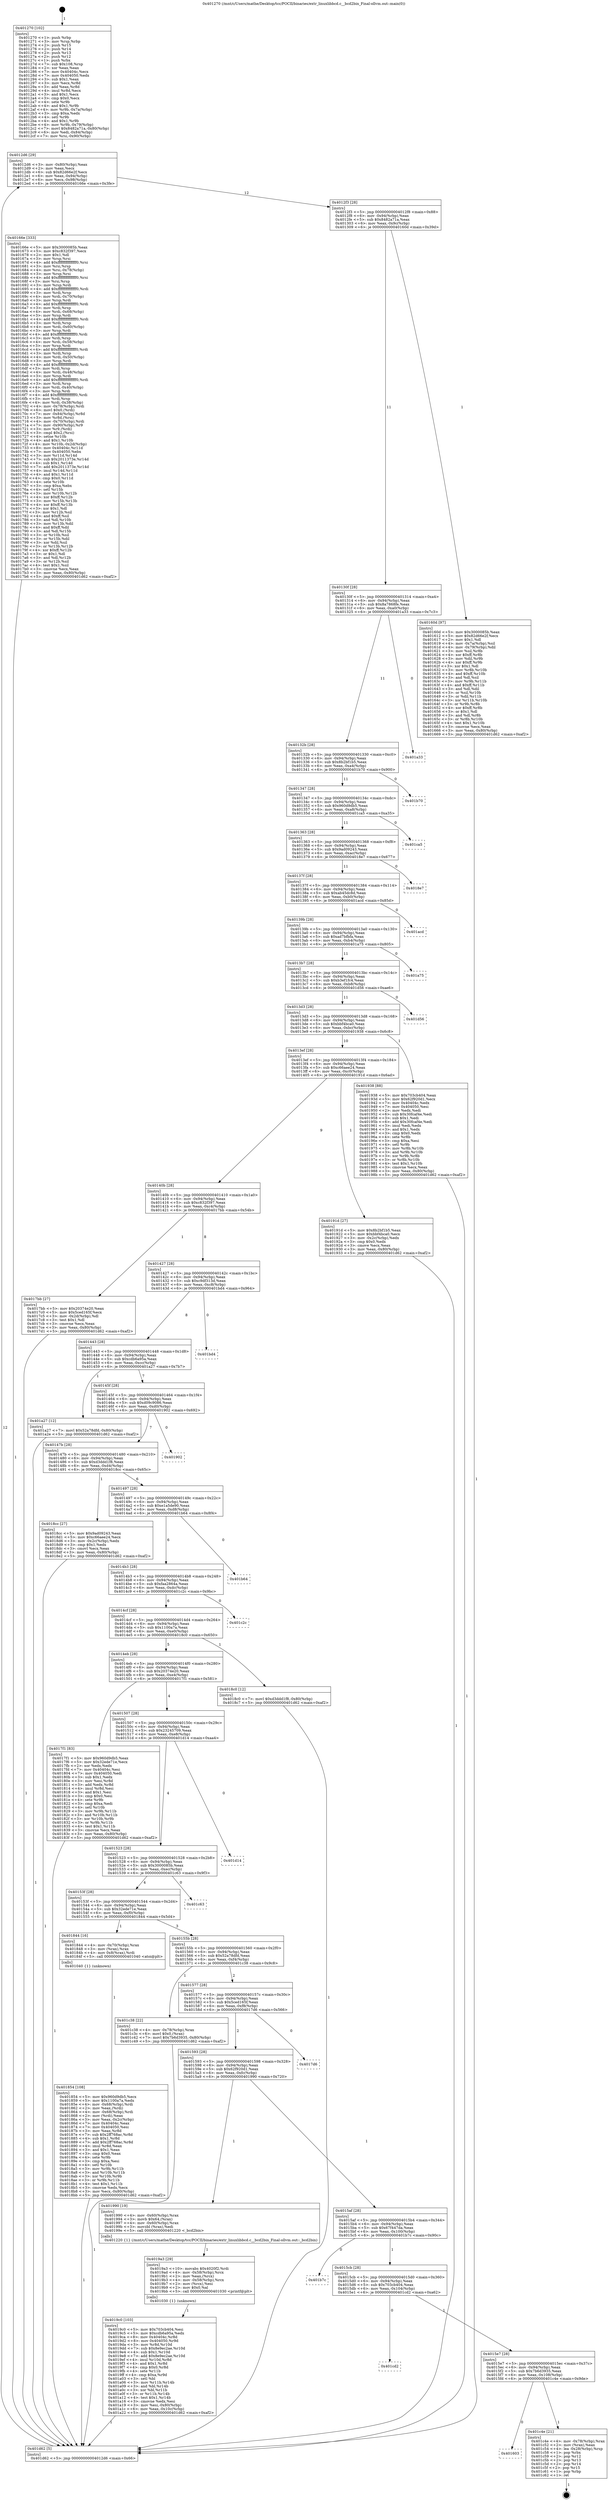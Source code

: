 digraph "0x401270" {
  label = "0x401270 (/mnt/c/Users/mathe/Desktop/tcc/POCII/binaries/extr_linuxlibbcd.c__bcd2bin_Final-ollvm.out::main(0))"
  labelloc = "t"
  node[shape=record]

  Entry [label="",width=0.3,height=0.3,shape=circle,fillcolor=black,style=filled]
  "0x4012d6" [label="{
     0x4012d6 [29]\l
     | [instrs]\l
     &nbsp;&nbsp;0x4012d6 \<+3\>: mov -0x80(%rbp),%eax\l
     &nbsp;&nbsp;0x4012d9 \<+2\>: mov %eax,%ecx\l
     &nbsp;&nbsp;0x4012db \<+6\>: sub $0x82d66e2f,%ecx\l
     &nbsp;&nbsp;0x4012e1 \<+6\>: mov %eax,-0x94(%rbp)\l
     &nbsp;&nbsp;0x4012e7 \<+6\>: mov %ecx,-0x98(%rbp)\l
     &nbsp;&nbsp;0x4012ed \<+6\>: je 000000000040166e \<main+0x3fe\>\l
  }"]
  "0x40166e" [label="{
     0x40166e [333]\l
     | [instrs]\l
     &nbsp;&nbsp;0x40166e \<+5\>: mov $0x3000085b,%eax\l
     &nbsp;&nbsp;0x401673 \<+5\>: mov $0xc832f397,%ecx\l
     &nbsp;&nbsp;0x401678 \<+2\>: mov $0x1,%dl\l
     &nbsp;&nbsp;0x40167a \<+3\>: mov %rsp,%rsi\l
     &nbsp;&nbsp;0x40167d \<+4\>: add $0xfffffffffffffff0,%rsi\l
     &nbsp;&nbsp;0x401681 \<+3\>: mov %rsi,%rsp\l
     &nbsp;&nbsp;0x401684 \<+4\>: mov %rsi,-0x78(%rbp)\l
     &nbsp;&nbsp;0x401688 \<+3\>: mov %rsp,%rsi\l
     &nbsp;&nbsp;0x40168b \<+4\>: add $0xfffffffffffffff0,%rsi\l
     &nbsp;&nbsp;0x40168f \<+3\>: mov %rsi,%rsp\l
     &nbsp;&nbsp;0x401692 \<+3\>: mov %rsp,%rdi\l
     &nbsp;&nbsp;0x401695 \<+4\>: add $0xfffffffffffffff0,%rdi\l
     &nbsp;&nbsp;0x401699 \<+3\>: mov %rdi,%rsp\l
     &nbsp;&nbsp;0x40169c \<+4\>: mov %rdi,-0x70(%rbp)\l
     &nbsp;&nbsp;0x4016a0 \<+3\>: mov %rsp,%rdi\l
     &nbsp;&nbsp;0x4016a3 \<+4\>: add $0xfffffffffffffff0,%rdi\l
     &nbsp;&nbsp;0x4016a7 \<+3\>: mov %rdi,%rsp\l
     &nbsp;&nbsp;0x4016aa \<+4\>: mov %rdi,-0x68(%rbp)\l
     &nbsp;&nbsp;0x4016ae \<+3\>: mov %rsp,%rdi\l
     &nbsp;&nbsp;0x4016b1 \<+4\>: add $0xfffffffffffffff0,%rdi\l
     &nbsp;&nbsp;0x4016b5 \<+3\>: mov %rdi,%rsp\l
     &nbsp;&nbsp;0x4016b8 \<+4\>: mov %rdi,-0x60(%rbp)\l
     &nbsp;&nbsp;0x4016bc \<+3\>: mov %rsp,%rdi\l
     &nbsp;&nbsp;0x4016bf \<+4\>: add $0xfffffffffffffff0,%rdi\l
     &nbsp;&nbsp;0x4016c3 \<+3\>: mov %rdi,%rsp\l
     &nbsp;&nbsp;0x4016c6 \<+4\>: mov %rdi,-0x58(%rbp)\l
     &nbsp;&nbsp;0x4016ca \<+3\>: mov %rsp,%rdi\l
     &nbsp;&nbsp;0x4016cd \<+4\>: add $0xfffffffffffffff0,%rdi\l
     &nbsp;&nbsp;0x4016d1 \<+3\>: mov %rdi,%rsp\l
     &nbsp;&nbsp;0x4016d4 \<+4\>: mov %rdi,-0x50(%rbp)\l
     &nbsp;&nbsp;0x4016d8 \<+3\>: mov %rsp,%rdi\l
     &nbsp;&nbsp;0x4016db \<+4\>: add $0xfffffffffffffff0,%rdi\l
     &nbsp;&nbsp;0x4016df \<+3\>: mov %rdi,%rsp\l
     &nbsp;&nbsp;0x4016e2 \<+4\>: mov %rdi,-0x48(%rbp)\l
     &nbsp;&nbsp;0x4016e6 \<+3\>: mov %rsp,%rdi\l
     &nbsp;&nbsp;0x4016e9 \<+4\>: add $0xfffffffffffffff0,%rdi\l
     &nbsp;&nbsp;0x4016ed \<+3\>: mov %rdi,%rsp\l
     &nbsp;&nbsp;0x4016f0 \<+4\>: mov %rdi,-0x40(%rbp)\l
     &nbsp;&nbsp;0x4016f4 \<+3\>: mov %rsp,%rdi\l
     &nbsp;&nbsp;0x4016f7 \<+4\>: add $0xfffffffffffffff0,%rdi\l
     &nbsp;&nbsp;0x4016fb \<+3\>: mov %rdi,%rsp\l
     &nbsp;&nbsp;0x4016fe \<+4\>: mov %rdi,-0x38(%rbp)\l
     &nbsp;&nbsp;0x401702 \<+4\>: mov -0x78(%rbp),%rdi\l
     &nbsp;&nbsp;0x401706 \<+6\>: movl $0x0,(%rdi)\l
     &nbsp;&nbsp;0x40170c \<+7\>: mov -0x84(%rbp),%r8d\l
     &nbsp;&nbsp;0x401713 \<+3\>: mov %r8d,(%rsi)\l
     &nbsp;&nbsp;0x401716 \<+4\>: mov -0x70(%rbp),%rdi\l
     &nbsp;&nbsp;0x40171a \<+7\>: mov -0x90(%rbp),%r9\l
     &nbsp;&nbsp;0x401721 \<+3\>: mov %r9,(%rdi)\l
     &nbsp;&nbsp;0x401724 \<+3\>: cmpl $0x2,(%rsi)\l
     &nbsp;&nbsp;0x401727 \<+4\>: setne %r10b\l
     &nbsp;&nbsp;0x40172b \<+4\>: and $0x1,%r10b\l
     &nbsp;&nbsp;0x40172f \<+4\>: mov %r10b,-0x2d(%rbp)\l
     &nbsp;&nbsp;0x401733 \<+8\>: mov 0x40404c,%r11d\l
     &nbsp;&nbsp;0x40173b \<+7\>: mov 0x404050,%ebx\l
     &nbsp;&nbsp;0x401742 \<+3\>: mov %r11d,%r14d\l
     &nbsp;&nbsp;0x401745 \<+7\>: sub $0x2011373e,%r14d\l
     &nbsp;&nbsp;0x40174c \<+4\>: sub $0x1,%r14d\l
     &nbsp;&nbsp;0x401750 \<+7\>: add $0x2011373e,%r14d\l
     &nbsp;&nbsp;0x401757 \<+4\>: imul %r14d,%r11d\l
     &nbsp;&nbsp;0x40175b \<+4\>: and $0x1,%r11d\l
     &nbsp;&nbsp;0x40175f \<+4\>: cmp $0x0,%r11d\l
     &nbsp;&nbsp;0x401763 \<+4\>: sete %r10b\l
     &nbsp;&nbsp;0x401767 \<+3\>: cmp $0xa,%ebx\l
     &nbsp;&nbsp;0x40176a \<+4\>: setl %r15b\l
     &nbsp;&nbsp;0x40176e \<+3\>: mov %r10b,%r12b\l
     &nbsp;&nbsp;0x401771 \<+4\>: xor $0xff,%r12b\l
     &nbsp;&nbsp;0x401775 \<+3\>: mov %r15b,%r13b\l
     &nbsp;&nbsp;0x401778 \<+4\>: xor $0xff,%r13b\l
     &nbsp;&nbsp;0x40177c \<+3\>: xor $0x1,%dl\l
     &nbsp;&nbsp;0x40177f \<+3\>: mov %r12b,%sil\l
     &nbsp;&nbsp;0x401782 \<+4\>: and $0xff,%sil\l
     &nbsp;&nbsp;0x401786 \<+3\>: and %dl,%r10b\l
     &nbsp;&nbsp;0x401789 \<+3\>: mov %r13b,%dil\l
     &nbsp;&nbsp;0x40178c \<+4\>: and $0xff,%dil\l
     &nbsp;&nbsp;0x401790 \<+3\>: and %dl,%r15b\l
     &nbsp;&nbsp;0x401793 \<+3\>: or %r10b,%sil\l
     &nbsp;&nbsp;0x401796 \<+3\>: or %r15b,%dil\l
     &nbsp;&nbsp;0x401799 \<+3\>: xor %dil,%sil\l
     &nbsp;&nbsp;0x40179c \<+3\>: or %r13b,%r12b\l
     &nbsp;&nbsp;0x40179f \<+4\>: xor $0xff,%r12b\l
     &nbsp;&nbsp;0x4017a3 \<+3\>: or $0x1,%dl\l
     &nbsp;&nbsp;0x4017a6 \<+3\>: and %dl,%r12b\l
     &nbsp;&nbsp;0x4017a9 \<+3\>: or %r12b,%sil\l
     &nbsp;&nbsp;0x4017ac \<+4\>: test $0x1,%sil\l
     &nbsp;&nbsp;0x4017b0 \<+3\>: cmovne %ecx,%eax\l
     &nbsp;&nbsp;0x4017b3 \<+3\>: mov %eax,-0x80(%rbp)\l
     &nbsp;&nbsp;0x4017b6 \<+5\>: jmp 0000000000401d62 \<main+0xaf2\>\l
  }"]
  "0x4012f3" [label="{
     0x4012f3 [28]\l
     | [instrs]\l
     &nbsp;&nbsp;0x4012f3 \<+5\>: jmp 00000000004012f8 \<main+0x88\>\l
     &nbsp;&nbsp;0x4012f8 \<+6\>: mov -0x94(%rbp),%eax\l
     &nbsp;&nbsp;0x4012fe \<+5\>: sub $0x8482a71a,%eax\l
     &nbsp;&nbsp;0x401303 \<+6\>: mov %eax,-0x9c(%rbp)\l
     &nbsp;&nbsp;0x401309 \<+6\>: je 000000000040160d \<main+0x39d\>\l
  }"]
  Exit [label="",width=0.3,height=0.3,shape=circle,fillcolor=black,style=filled,peripheries=2]
  "0x40160d" [label="{
     0x40160d [97]\l
     | [instrs]\l
     &nbsp;&nbsp;0x40160d \<+5\>: mov $0x3000085b,%eax\l
     &nbsp;&nbsp;0x401612 \<+5\>: mov $0x82d66e2f,%ecx\l
     &nbsp;&nbsp;0x401617 \<+2\>: mov $0x1,%dl\l
     &nbsp;&nbsp;0x401619 \<+4\>: mov -0x7a(%rbp),%sil\l
     &nbsp;&nbsp;0x40161d \<+4\>: mov -0x79(%rbp),%dil\l
     &nbsp;&nbsp;0x401621 \<+3\>: mov %sil,%r8b\l
     &nbsp;&nbsp;0x401624 \<+4\>: xor $0xff,%r8b\l
     &nbsp;&nbsp;0x401628 \<+3\>: mov %dil,%r9b\l
     &nbsp;&nbsp;0x40162b \<+4\>: xor $0xff,%r9b\l
     &nbsp;&nbsp;0x40162f \<+3\>: xor $0x1,%dl\l
     &nbsp;&nbsp;0x401632 \<+3\>: mov %r8b,%r10b\l
     &nbsp;&nbsp;0x401635 \<+4\>: and $0xff,%r10b\l
     &nbsp;&nbsp;0x401639 \<+3\>: and %dl,%sil\l
     &nbsp;&nbsp;0x40163c \<+3\>: mov %r9b,%r11b\l
     &nbsp;&nbsp;0x40163f \<+4\>: and $0xff,%r11b\l
     &nbsp;&nbsp;0x401643 \<+3\>: and %dl,%dil\l
     &nbsp;&nbsp;0x401646 \<+3\>: or %sil,%r10b\l
     &nbsp;&nbsp;0x401649 \<+3\>: or %dil,%r11b\l
     &nbsp;&nbsp;0x40164c \<+3\>: xor %r11b,%r10b\l
     &nbsp;&nbsp;0x40164f \<+3\>: or %r9b,%r8b\l
     &nbsp;&nbsp;0x401652 \<+4\>: xor $0xff,%r8b\l
     &nbsp;&nbsp;0x401656 \<+3\>: or $0x1,%dl\l
     &nbsp;&nbsp;0x401659 \<+3\>: and %dl,%r8b\l
     &nbsp;&nbsp;0x40165c \<+3\>: or %r8b,%r10b\l
     &nbsp;&nbsp;0x40165f \<+4\>: test $0x1,%r10b\l
     &nbsp;&nbsp;0x401663 \<+3\>: cmovne %ecx,%eax\l
     &nbsp;&nbsp;0x401666 \<+3\>: mov %eax,-0x80(%rbp)\l
     &nbsp;&nbsp;0x401669 \<+5\>: jmp 0000000000401d62 \<main+0xaf2\>\l
  }"]
  "0x40130f" [label="{
     0x40130f [28]\l
     | [instrs]\l
     &nbsp;&nbsp;0x40130f \<+5\>: jmp 0000000000401314 \<main+0xa4\>\l
     &nbsp;&nbsp;0x401314 \<+6\>: mov -0x94(%rbp),%eax\l
     &nbsp;&nbsp;0x40131a \<+5\>: sub $0x8a7868fe,%eax\l
     &nbsp;&nbsp;0x40131f \<+6\>: mov %eax,-0xa0(%rbp)\l
     &nbsp;&nbsp;0x401325 \<+6\>: je 0000000000401a33 \<main+0x7c3\>\l
  }"]
  "0x401d62" [label="{
     0x401d62 [5]\l
     | [instrs]\l
     &nbsp;&nbsp;0x401d62 \<+5\>: jmp 00000000004012d6 \<main+0x66\>\l
  }"]
  "0x401270" [label="{
     0x401270 [102]\l
     | [instrs]\l
     &nbsp;&nbsp;0x401270 \<+1\>: push %rbp\l
     &nbsp;&nbsp;0x401271 \<+3\>: mov %rsp,%rbp\l
     &nbsp;&nbsp;0x401274 \<+2\>: push %r15\l
     &nbsp;&nbsp;0x401276 \<+2\>: push %r14\l
     &nbsp;&nbsp;0x401278 \<+2\>: push %r13\l
     &nbsp;&nbsp;0x40127a \<+2\>: push %r12\l
     &nbsp;&nbsp;0x40127c \<+1\>: push %rbx\l
     &nbsp;&nbsp;0x40127d \<+7\>: sub $0x108,%rsp\l
     &nbsp;&nbsp;0x401284 \<+2\>: xor %eax,%eax\l
     &nbsp;&nbsp;0x401286 \<+7\>: mov 0x40404c,%ecx\l
     &nbsp;&nbsp;0x40128d \<+7\>: mov 0x404050,%edx\l
     &nbsp;&nbsp;0x401294 \<+3\>: sub $0x1,%eax\l
     &nbsp;&nbsp;0x401297 \<+3\>: mov %ecx,%r8d\l
     &nbsp;&nbsp;0x40129a \<+3\>: add %eax,%r8d\l
     &nbsp;&nbsp;0x40129d \<+4\>: imul %r8d,%ecx\l
     &nbsp;&nbsp;0x4012a1 \<+3\>: and $0x1,%ecx\l
     &nbsp;&nbsp;0x4012a4 \<+3\>: cmp $0x0,%ecx\l
     &nbsp;&nbsp;0x4012a7 \<+4\>: sete %r9b\l
     &nbsp;&nbsp;0x4012ab \<+4\>: and $0x1,%r9b\l
     &nbsp;&nbsp;0x4012af \<+4\>: mov %r9b,-0x7a(%rbp)\l
     &nbsp;&nbsp;0x4012b3 \<+3\>: cmp $0xa,%edx\l
     &nbsp;&nbsp;0x4012b6 \<+4\>: setl %r9b\l
     &nbsp;&nbsp;0x4012ba \<+4\>: and $0x1,%r9b\l
     &nbsp;&nbsp;0x4012be \<+4\>: mov %r9b,-0x79(%rbp)\l
     &nbsp;&nbsp;0x4012c2 \<+7\>: movl $0x8482a71a,-0x80(%rbp)\l
     &nbsp;&nbsp;0x4012c9 \<+6\>: mov %edi,-0x84(%rbp)\l
     &nbsp;&nbsp;0x4012cf \<+7\>: mov %rsi,-0x90(%rbp)\l
  }"]
  "0x401603" [label="{
     0x401603\l
  }", style=dashed]
  "0x401c4e" [label="{
     0x401c4e [21]\l
     | [instrs]\l
     &nbsp;&nbsp;0x401c4e \<+4\>: mov -0x78(%rbp),%rax\l
     &nbsp;&nbsp;0x401c52 \<+2\>: mov (%rax),%eax\l
     &nbsp;&nbsp;0x401c54 \<+4\>: lea -0x28(%rbp),%rsp\l
     &nbsp;&nbsp;0x401c58 \<+1\>: pop %rbx\l
     &nbsp;&nbsp;0x401c59 \<+2\>: pop %r12\l
     &nbsp;&nbsp;0x401c5b \<+2\>: pop %r13\l
     &nbsp;&nbsp;0x401c5d \<+2\>: pop %r14\l
     &nbsp;&nbsp;0x401c5f \<+2\>: pop %r15\l
     &nbsp;&nbsp;0x401c61 \<+1\>: pop %rbp\l
     &nbsp;&nbsp;0x401c62 \<+1\>: ret\l
  }"]
  "0x401a33" [label="{
     0x401a33\l
  }", style=dashed]
  "0x40132b" [label="{
     0x40132b [28]\l
     | [instrs]\l
     &nbsp;&nbsp;0x40132b \<+5\>: jmp 0000000000401330 \<main+0xc0\>\l
     &nbsp;&nbsp;0x401330 \<+6\>: mov -0x94(%rbp),%eax\l
     &nbsp;&nbsp;0x401336 \<+5\>: sub $0x8b2bf1b5,%eax\l
     &nbsp;&nbsp;0x40133b \<+6\>: mov %eax,-0xa4(%rbp)\l
     &nbsp;&nbsp;0x401341 \<+6\>: je 0000000000401b70 \<main+0x900\>\l
  }"]
  "0x4015e7" [label="{
     0x4015e7 [28]\l
     | [instrs]\l
     &nbsp;&nbsp;0x4015e7 \<+5\>: jmp 00000000004015ec \<main+0x37c\>\l
     &nbsp;&nbsp;0x4015ec \<+6\>: mov -0x94(%rbp),%eax\l
     &nbsp;&nbsp;0x4015f2 \<+5\>: sub $0x7b6d3935,%eax\l
     &nbsp;&nbsp;0x4015f7 \<+6\>: mov %eax,-0x108(%rbp)\l
     &nbsp;&nbsp;0x4015fd \<+6\>: je 0000000000401c4e \<main+0x9de\>\l
  }"]
  "0x401b70" [label="{
     0x401b70\l
  }", style=dashed]
  "0x401347" [label="{
     0x401347 [28]\l
     | [instrs]\l
     &nbsp;&nbsp;0x401347 \<+5\>: jmp 000000000040134c \<main+0xdc\>\l
     &nbsp;&nbsp;0x40134c \<+6\>: mov -0x94(%rbp),%eax\l
     &nbsp;&nbsp;0x401352 \<+5\>: sub $0x960d9db5,%eax\l
     &nbsp;&nbsp;0x401357 \<+6\>: mov %eax,-0xa8(%rbp)\l
     &nbsp;&nbsp;0x40135d \<+6\>: je 0000000000401ca5 \<main+0xa35\>\l
  }"]
  "0x401cd2" [label="{
     0x401cd2\l
  }", style=dashed]
  "0x401ca5" [label="{
     0x401ca5\l
  }", style=dashed]
  "0x401363" [label="{
     0x401363 [28]\l
     | [instrs]\l
     &nbsp;&nbsp;0x401363 \<+5\>: jmp 0000000000401368 \<main+0xf8\>\l
     &nbsp;&nbsp;0x401368 \<+6\>: mov -0x94(%rbp),%eax\l
     &nbsp;&nbsp;0x40136e \<+5\>: sub $0x9ad09243,%eax\l
     &nbsp;&nbsp;0x401373 \<+6\>: mov %eax,-0xac(%rbp)\l
     &nbsp;&nbsp;0x401379 \<+6\>: je 00000000004018e7 \<main+0x677\>\l
  }"]
  "0x4015cb" [label="{
     0x4015cb [28]\l
     | [instrs]\l
     &nbsp;&nbsp;0x4015cb \<+5\>: jmp 00000000004015d0 \<main+0x360\>\l
     &nbsp;&nbsp;0x4015d0 \<+6\>: mov -0x94(%rbp),%eax\l
     &nbsp;&nbsp;0x4015d6 \<+5\>: sub $0x703cb404,%eax\l
     &nbsp;&nbsp;0x4015db \<+6\>: mov %eax,-0x104(%rbp)\l
     &nbsp;&nbsp;0x4015e1 \<+6\>: je 0000000000401cd2 \<main+0xa62\>\l
  }"]
  "0x4018e7" [label="{
     0x4018e7\l
  }", style=dashed]
  "0x40137f" [label="{
     0x40137f [28]\l
     | [instrs]\l
     &nbsp;&nbsp;0x40137f \<+5\>: jmp 0000000000401384 \<main+0x114\>\l
     &nbsp;&nbsp;0x401384 \<+6\>: mov -0x94(%rbp),%eax\l
     &nbsp;&nbsp;0x40138a \<+5\>: sub $0xab45dc8d,%eax\l
     &nbsp;&nbsp;0x40138f \<+6\>: mov %eax,-0xb0(%rbp)\l
     &nbsp;&nbsp;0x401395 \<+6\>: je 0000000000401acd \<main+0x85d\>\l
  }"]
  "0x401b7c" [label="{
     0x401b7c\l
  }", style=dashed]
  "0x401acd" [label="{
     0x401acd\l
  }", style=dashed]
  "0x40139b" [label="{
     0x40139b [28]\l
     | [instrs]\l
     &nbsp;&nbsp;0x40139b \<+5\>: jmp 00000000004013a0 \<main+0x130\>\l
     &nbsp;&nbsp;0x4013a0 \<+6\>: mov -0x94(%rbp),%eax\l
     &nbsp;&nbsp;0x4013a6 \<+5\>: sub $0xad7bfbfa,%eax\l
     &nbsp;&nbsp;0x4013ab \<+6\>: mov %eax,-0xb4(%rbp)\l
     &nbsp;&nbsp;0x4013b1 \<+6\>: je 0000000000401a75 \<main+0x805\>\l
  }"]
  "0x4019c0" [label="{
     0x4019c0 [103]\l
     | [instrs]\l
     &nbsp;&nbsp;0x4019c0 \<+5\>: mov $0x703cb404,%esi\l
     &nbsp;&nbsp;0x4019c5 \<+5\>: mov $0xcdb6a95a,%edx\l
     &nbsp;&nbsp;0x4019ca \<+8\>: mov 0x40404c,%r8d\l
     &nbsp;&nbsp;0x4019d2 \<+8\>: mov 0x404050,%r9d\l
     &nbsp;&nbsp;0x4019da \<+3\>: mov %r8d,%r10d\l
     &nbsp;&nbsp;0x4019dd \<+7\>: sub $0x8e9ec2ae,%r10d\l
     &nbsp;&nbsp;0x4019e4 \<+4\>: sub $0x1,%r10d\l
     &nbsp;&nbsp;0x4019e8 \<+7\>: add $0x8e9ec2ae,%r10d\l
     &nbsp;&nbsp;0x4019ef \<+4\>: imul %r10d,%r8d\l
     &nbsp;&nbsp;0x4019f3 \<+4\>: and $0x1,%r8d\l
     &nbsp;&nbsp;0x4019f7 \<+4\>: cmp $0x0,%r8d\l
     &nbsp;&nbsp;0x4019fb \<+4\>: sete %r11b\l
     &nbsp;&nbsp;0x4019ff \<+4\>: cmp $0xa,%r9d\l
     &nbsp;&nbsp;0x401a03 \<+3\>: setl %bl\l
     &nbsp;&nbsp;0x401a06 \<+3\>: mov %r11b,%r14b\l
     &nbsp;&nbsp;0x401a09 \<+3\>: and %bl,%r14b\l
     &nbsp;&nbsp;0x401a0c \<+3\>: xor %bl,%r11b\l
     &nbsp;&nbsp;0x401a0f \<+3\>: or %r11b,%r14b\l
     &nbsp;&nbsp;0x401a12 \<+4\>: test $0x1,%r14b\l
     &nbsp;&nbsp;0x401a16 \<+3\>: cmovne %edx,%esi\l
     &nbsp;&nbsp;0x401a19 \<+3\>: mov %esi,-0x80(%rbp)\l
     &nbsp;&nbsp;0x401a1c \<+6\>: mov %eax,-0x10c(%rbp)\l
     &nbsp;&nbsp;0x401a22 \<+5\>: jmp 0000000000401d62 \<main+0xaf2\>\l
  }"]
  "0x401a75" [label="{
     0x401a75\l
  }", style=dashed]
  "0x4013b7" [label="{
     0x4013b7 [28]\l
     | [instrs]\l
     &nbsp;&nbsp;0x4013b7 \<+5\>: jmp 00000000004013bc \<main+0x14c\>\l
     &nbsp;&nbsp;0x4013bc \<+6\>: mov -0x94(%rbp),%eax\l
     &nbsp;&nbsp;0x4013c2 \<+5\>: sub $0xb3ef1fc4,%eax\l
     &nbsp;&nbsp;0x4013c7 \<+6\>: mov %eax,-0xb8(%rbp)\l
     &nbsp;&nbsp;0x4013cd \<+6\>: je 0000000000401d56 \<main+0xae6\>\l
  }"]
  "0x4019a3" [label="{
     0x4019a3 [29]\l
     | [instrs]\l
     &nbsp;&nbsp;0x4019a3 \<+10\>: movabs $0x4020f2,%rdi\l
     &nbsp;&nbsp;0x4019ad \<+4\>: mov -0x58(%rbp),%rcx\l
     &nbsp;&nbsp;0x4019b1 \<+2\>: mov %eax,(%rcx)\l
     &nbsp;&nbsp;0x4019b3 \<+4\>: mov -0x58(%rbp),%rcx\l
     &nbsp;&nbsp;0x4019b7 \<+2\>: mov (%rcx),%esi\l
     &nbsp;&nbsp;0x4019b9 \<+2\>: mov $0x0,%al\l
     &nbsp;&nbsp;0x4019bb \<+5\>: call 0000000000401030 \<printf@plt\>\l
     | [calls]\l
     &nbsp;&nbsp;0x401030 \{1\} (unknown)\l
  }"]
  "0x401d56" [label="{
     0x401d56\l
  }", style=dashed]
  "0x4013d3" [label="{
     0x4013d3 [28]\l
     | [instrs]\l
     &nbsp;&nbsp;0x4013d3 \<+5\>: jmp 00000000004013d8 \<main+0x168\>\l
     &nbsp;&nbsp;0x4013d8 \<+6\>: mov -0x94(%rbp),%eax\l
     &nbsp;&nbsp;0x4013de \<+5\>: sub $0xbbf4bca0,%eax\l
     &nbsp;&nbsp;0x4013e3 \<+6\>: mov %eax,-0xbc(%rbp)\l
     &nbsp;&nbsp;0x4013e9 \<+6\>: je 0000000000401938 \<main+0x6c8\>\l
  }"]
  "0x4015af" [label="{
     0x4015af [28]\l
     | [instrs]\l
     &nbsp;&nbsp;0x4015af \<+5\>: jmp 00000000004015b4 \<main+0x344\>\l
     &nbsp;&nbsp;0x4015b4 \<+6\>: mov -0x94(%rbp),%eax\l
     &nbsp;&nbsp;0x4015ba \<+5\>: sub $0x67f447da,%eax\l
     &nbsp;&nbsp;0x4015bf \<+6\>: mov %eax,-0x100(%rbp)\l
     &nbsp;&nbsp;0x4015c5 \<+6\>: je 0000000000401b7c \<main+0x90c\>\l
  }"]
  "0x401938" [label="{
     0x401938 [88]\l
     | [instrs]\l
     &nbsp;&nbsp;0x401938 \<+5\>: mov $0x703cb404,%eax\l
     &nbsp;&nbsp;0x40193d \<+5\>: mov $0x62f920d1,%ecx\l
     &nbsp;&nbsp;0x401942 \<+7\>: mov 0x40404c,%edx\l
     &nbsp;&nbsp;0x401949 \<+7\>: mov 0x404050,%esi\l
     &nbsp;&nbsp;0x401950 \<+2\>: mov %edx,%edi\l
     &nbsp;&nbsp;0x401952 \<+6\>: sub $0x30fcaf4e,%edi\l
     &nbsp;&nbsp;0x401958 \<+3\>: sub $0x1,%edi\l
     &nbsp;&nbsp;0x40195b \<+6\>: add $0x30fcaf4e,%edi\l
     &nbsp;&nbsp;0x401961 \<+3\>: imul %edi,%edx\l
     &nbsp;&nbsp;0x401964 \<+3\>: and $0x1,%edx\l
     &nbsp;&nbsp;0x401967 \<+3\>: cmp $0x0,%edx\l
     &nbsp;&nbsp;0x40196a \<+4\>: sete %r8b\l
     &nbsp;&nbsp;0x40196e \<+3\>: cmp $0xa,%esi\l
     &nbsp;&nbsp;0x401971 \<+4\>: setl %r9b\l
     &nbsp;&nbsp;0x401975 \<+3\>: mov %r8b,%r10b\l
     &nbsp;&nbsp;0x401978 \<+3\>: and %r9b,%r10b\l
     &nbsp;&nbsp;0x40197b \<+3\>: xor %r9b,%r8b\l
     &nbsp;&nbsp;0x40197e \<+3\>: or %r8b,%r10b\l
     &nbsp;&nbsp;0x401981 \<+4\>: test $0x1,%r10b\l
     &nbsp;&nbsp;0x401985 \<+3\>: cmovne %ecx,%eax\l
     &nbsp;&nbsp;0x401988 \<+3\>: mov %eax,-0x80(%rbp)\l
     &nbsp;&nbsp;0x40198b \<+5\>: jmp 0000000000401d62 \<main+0xaf2\>\l
  }"]
  "0x4013ef" [label="{
     0x4013ef [28]\l
     | [instrs]\l
     &nbsp;&nbsp;0x4013ef \<+5\>: jmp 00000000004013f4 \<main+0x184\>\l
     &nbsp;&nbsp;0x4013f4 \<+6\>: mov -0x94(%rbp),%eax\l
     &nbsp;&nbsp;0x4013fa \<+5\>: sub $0xc66aee24,%eax\l
     &nbsp;&nbsp;0x4013ff \<+6\>: mov %eax,-0xc0(%rbp)\l
     &nbsp;&nbsp;0x401405 \<+6\>: je 000000000040191d \<main+0x6ad\>\l
  }"]
  "0x401990" [label="{
     0x401990 [19]\l
     | [instrs]\l
     &nbsp;&nbsp;0x401990 \<+4\>: mov -0x60(%rbp),%rax\l
     &nbsp;&nbsp;0x401994 \<+3\>: movb $0x64,(%rax)\l
     &nbsp;&nbsp;0x401997 \<+4\>: mov -0x60(%rbp),%rax\l
     &nbsp;&nbsp;0x40199b \<+3\>: movzbl (%rax),%edi\l
     &nbsp;&nbsp;0x40199e \<+5\>: call 0000000000401220 \<_bcd2bin\>\l
     | [calls]\l
     &nbsp;&nbsp;0x401220 \{1\} (/mnt/c/Users/mathe/Desktop/tcc/POCII/binaries/extr_linuxlibbcd.c__bcd2bin_Final-ollvm.out::_bcd2bin)\l
  }"]
  "0x40191d" [label="{
     0x40191d [27]\l
     | [instrs]\l
     &nbsp;&nbsp;0x40191d \<+5\>: mov $0x8b2bf1b5,%eax\l
     &nbsp;&nbsp;0x401922 \<+5\>: mov $0xbbf4bca0,%ecx\l
     &nbsp;&nbsp;0x401927 \<+3\>: mov -0x2c(%rbp),%edx\l
     &nbsp;&nbsp;0x40192a \<+3\>: cmp $0x0,%edx\l
     &nbsp;&nbsp;0x40192d \<+3\>: cmove %ecx,%eax\l
     &nbsp;&nbsp;0x401930 \<+3\>: mov %eax,-0x80(%rbp)\l
     &nbsp;&nbsp;0x401933 \<+5\>: jmp 0000000000401d62 \<main+0xaf2\>\l
  }"]
  "0x40140b" [label="{
     0x40140b [28]\l
     | [instrs]\l
     &nbsp;&nbsp;0x40140b \<+5\>: jmp 0000000000401410 \<main+0x1a0\>\l
     &nbsp;&nbsp;0x401410 \<+6\>: mov -0x94(%rbp),%eax\l
     &nbsp;&nbsp;0x401416 \<+5\>: sub $0xc832f397,%eax\l
     &nbsp;&nbsp;0x40141b \<+6\>: mov %eax,-0xc4(%rbp)\l
     &nbsp;&nbsp;0x401421 \<+6\>: je 00000000004017bb \<main+0x54b\>\l
  }"]
  "0x401593" [label="{
     0x401593 [28]\l
     | [instrs]\l
     &nbsp;&nbsp;0x401593 \<+5\>: jmp 0000000000401598 \<main+0x328\>\l
     &nbsp;&nbsp;0x401598 \<+6\>: mov -0x94(%rbp),%eax\l
     &nbsp;&nbsp;0x40159e \<+5\>: sub $0x62f920d1,%eax\l
     &nbsp;&nbsp;0x4015a3 \<+6\>: mov %eax,-0xfc(%rbp)\l
     &nbsp;&nbsp;0x4015a9 \<+6\>: je 0000000000401990 \<main+0x720\>\l
  }"]
  "0x4017bb" [label="{
     0x4017bb [27]\l
     | [instrs]\l
     &nbsp;&nbsp;0x4017bb \<+5\>: mov $0x20374e20,%eax\l
     &nbsp;&nbsp;0x4017c0 \<+5\>: mov $0x5ced165f,%ecx\l
     &nbsp;&nbsp;0x4017c5 \<+3\>: mov -0x2d(%rbp),%dl\l
     &nbsp;&nbsp;0x4017c8 \<+3\>: test $0x1,%dl\l
     &nbsp;&nbsp;0x4017cb \<+3\>: cmovne %ecx,%eax\l
     &nbsp;&nbsp;0x4017ce \<+3\>: mov %eax,-0x80(%rbp)\l
     &nbsp;&nbsp;0x4017d1 \<+5\>: jmp 0000000000401d62 \<main+0xaf2\>\l
  }"]
  "0x401427" [label="{
     0x401427 [28]\l
     | [instrs]\l
     &nbsp;&nbsp;0x401427 \<+5\>: jmp 000000000040142c \<main+0x1bc\>\l
     &nbsp;&nbsp;0x40142c \<+6\>: mov -0x94(%rbp),%eax\l
     &nbsp;&nbsp;0x401432 \<+5\>: sub $0xc9df313d,%eax\l
     &nbsp;&nbsp;0x401437 \<+6\>: mov %eax,-0xc8(%rbp)\l
     &nbsp;&nbsp;0x40143d \<+6\>: je 0000000000401bd4 \<main+0x964\>\l
  }"]
  "0x4017d6" [label="{
     0x4017d6\l
  }", style=dashed]
  "0x401bd4" [label="{
     0x401bd4\l
  }", style=dashed]
  "0x401443" [label="{
     0x401443 [28]\l
     | [instrs]\l
     &nbsp;&nbsp;0x401443 \<+5\>: jmp 0000000000401448 \<main+0x1d8\>\l
     &nbsp;&nbsp;0x401448 \<+6\>: mov -0x94(%rbp),%eax\l
     &nbsp;&nbsp;0x40144e \<+5\>: sub $0xcdb6a95a,%eax\l
     &nbsp;&nbsp;0x401453 \<+6\>: mov %eax,-0xcc(%rbp)\l
     &nbsp;&nbsp;0x401459 \<+6\>: je 0000000000401a27 \<main+0x7b7\>\l
  }"]
  "0x401577" [label="{
     0x401577 [28]\l
     | [instrs]\l
     &nbsp;&nbsp;0x401577 \<+5\>: jmp 000000000040157c \<main+0x30c\>\l
     &nbsp;&nbsp;0x40157c \<+6\>: mov -0x94(%rbp),%eax\l
     &nbsp;&nbsp;0x401582 \<+5\>: sub $0x5ced165f,%eax\l
     &nbsp;&nbsp;0x401587 \<+6\>: mov %eax,-0xf8(%rbp)\l
     &nbsp;&nbsp;0x40158d \<+6\>: je 00000000004017d6 \<main+0x566\>\l
  }"]
  "0x401a27" [label="{
     0x401a27 [12]\l
     | [instrs]\l
     &nbsp;&nbsp;0x401a27 \<+7\>: movl $0x52a78dfd,-0x80(%rbp)\l
     &nbsp;&nbsp;0x401a2e \<+5\>: jmp 0000000000401d62 \<main+0xaf2\>\l
  }"]
  "0x40145f" [label="{
     0x40145f [28]\l
     | [instrs]\l
     &nbsp;&nbsp;0x40145f \<+5\>: jmp 0000000000401464 \<main+0x1f4\>\l
     &nbsp;&nbsp;0x401464 \<+6\>: mov -0x94(%rbp),%eax\l
     &nbsp;&nbsp;0x40146a \<+5\>: sub $0xd09c9086,%eax\l
     &nbsp;&nbsp;0x40146f \<+6\>: mov %eax,-0xd0(%rbp)\l
     &nbsp;&nbsp;0x401475 \<+6\>: je 0000000000401902 \<main+0x692\>\l
  }"]
  "0x401c38" [label="{
     0x401c38 [22]\l
     | [instrs]\l
     &nbsp;&nbsp;0x401c38 \<+4\>: mov -0x78(%rbp),%rax\l
     &nbsp;&nbsp;0x401c3c \<+6\>: movl $0x0,(%rax)\l
     &nbsp;&nbsp;0x401c42 \<+7\>: movl $0x7b6d3935,-0x80(%rbp)\l
     &nbsp;&nbsp;0x401c49 \<+5\>: jmp 0000000000401d62 \<main+0xaf2\>\l
  }"]
  "0x401902" [label="{
     0x401902\l
  }", style=dashed]
  "0x40147b" [label="{
     0x40147b [28]\l
     | [instrs]\l
     &nbsp;&nbsp;0x40147b \<+5\>: jmp 0000000000401480 \<main+0x210\>\l
     &nbsp;&nbsp;0x401480 \<+6\>: mov -0x94(%rbp),%eax\l
     &nbsp;&nbsp;0x401486 \<+5\>: sub $0xd3ddd1f8,%eax\l
     &nbsp;&nbsp;0x40148b \<+6\>: mov %eax,-0xd4(%rbp)\l
     &nbsp;&nbsp;0x401491 \<+6\>: je 00000000004018cc \<main+0x65c\>\l
  }"]
  "0x401854" [label="{
     0x401854 [108]\l
     | [instrs]\l
     &nbsp;&nbsp;0x401854 \<+5\>: mov $0x960d9db5,%ecx\l
     &nbsp;&nbsp;0x401859 \<+5\>: mov $0x1100a7a,%edx\l
     &nbsp;&nbsp;0x40185e \<+4\>: mov -0x68(%rbp),%rdi\l
     &nbsp;&nbsp;0x401862 \<+2\>: mov %eax,(%rdi)\l
     &nbsp;&nbsp;0x401864 \<+4\>: mov -0x68(%rbp),%rdi\l
     &nbsp;&nbsp;0x401868 \<+2\>: mov (%rdi),%eax\l
     &nbsp;&nbsp;0x40186a \<+3\>: mov %eax,-0x2c(%rbp)\l
     &nbsp;&nbsp;0x40186d \<+7\>: mov 0x40404c,%eax\l
     &nbsp;&nbsp;0x401874 \<+7\>: mov 0x404050,%esi\l
     &nbsp;&nbsp;0x40187b \<+3\>: mov %eax,%r8d\l
     &nbsp;&nbsp;0x40187e \<+7\>: sub $0x2ff768ac,%r8d\l
     &nbsp;&nbsp;0x401885 \<+4\>: sub $0x1,%r8d\l
     &nbsp;&nbsp;0x401889 \<+7\>: add $0x2ff768ac,%r8d\l
     &nbsp;&nbsp;0x401890 \<+4\>: imul %r8d,%eax\l
     &nbsp;&nbsp;0x401894 \<+3\>: and $0x1,%eax\l
     &nbsp;&nbsp;0x401897 \<+3\>: cmp $0x0,%eax\l
     &nbsp;&nbsp;0x40189a \<+4\>: sete %r9b\l
     &nbsp;&nbsp;0x40189e \<+3\>: cmp $0xa,%esi\l
     &nbsp;&nbsp;0x4018a1 \<+4\>: setl %r10b\l
     &nbsp;&nbsp;0x4018a5 \<+3\>: mov %r9b,%r11b\l
     &nbsp;&nbsp;0x4018a8 \<+3\>: and %r10b,%r11b\l
     &nbsp;&nbsp;0x4018ab \<+3\>: xor %r10b,%r9b\l
     &nbsp;&nbsp;0x4018ae \<+3\>: or %r9b,%r11b\l
     &nbsp;&nbsp;0x4018b1 \<+4\>: test $0x1,%r11b\l
     &nbsp;&nbsp;0x4018b5 \<+3\>: cmovne %edx,%ecx\l
     &nbsp;&nbsp;0x4018b8 \<+3\>: mov %ecx,-0x80(%rbp)\l
     &nbsp;&nbsp;0x4018bb \<+5\>: jmp 0000000000401d62 \<main+0xaf2\>\l
  }"]
  "0x4018cc" [label="{
     0x4018cc [27]\l
     | [instrs]\l
     &nbsp;&nbsp;0x4018cc \<+5\>: mov $0x9ad09243,%eax\l
     &nbsp;&nbsp;0x4018d1 \<+5\>: mov $0xc66aee24,%ecx\l
     &nbsp;&nbsp;0x4018d6 \<+3\>: mov -0x2c(%rbp),%edx\l
     &nbsp;&nbsp;0x4018d9 \<+3\>: cmp $0x1,%edx\l
     &nbsp;&nbsp;0x4018dc \<+3\>: cmovl %ecx,%eax\l
     &nbsp;&nbsp;0x4018df \<+3\>: mov %eax,-0x80(%rbp)\l
     &nbsp;&nbsp;0x4018e2 \<+5\>: jmp 0000000000401d62 \<main+0xaf2\>\l
  }"]
  "0x401497" [label="{
     0x401497 [28]\l
     | [instrs]\l
     &nbsp;&nbsp;0x401497 \<+5\>: jmp 000000000040149c \<main+0x22c\>\l
     &nbsp;&nbsp;0x40149c \<+6\>: mov -0x94(%rbp),%eax\l
     &nbsp;&nbsp;0x4014a2 \<+5\>: sub $0xe1a5de90,%eax\l
     &nbsp;&nbsp;0x4014a7 \<+6\>: mov %eax,-0xd8(%rbp)\l
     &nbsp;&nbsp;0x4014ad \<+6\>: je 0000000000401b64 \<main+0x8f4\>\l
  }"]
  "0x40155b" [label="{
     0x40155b [28]\l
     | [instrs]\l
     &nbsp;&nbsp;0x40155b \<+5\>: jmp 0000000000401560 \<main+0x2f0\>\l
     &nbsp;&nbsp;0x401560 \<+6\>: mov -0x94(%rbp),%eax\l
     &nbsp;&nbsp;0x401566 \<+5\>: sub $0x52a78dfd,%eax\l
     &nbsp;&nbsp;0x40156b \<+6\>: mov %eax,-0xf4(%rbp)\l
     &nbsp;&nbsp;0x401571 \<+6\>: je 0000000000401c38 \<main+0x9c8\>\l
  }"]
  "0x401b64" [label="{
     0x401b64\l
  }", style=dashed]
  "0x4014b3" [label="{
     0x4014b3 [28]\l
     | [instrs]\l
     &nbsp;&nbsp;0x4014b3 \<+5\>: jmp 00000000004014b8 \<main+0x248\>\l
     &nbsp;&nbsp;0x4014b8 \<+6\>: mov -0x94(%rbp),%eax\l
     &nbsp;&nbsp;0x4014be \<+5\>: sub $0xfaa2864a,%eax\l
     &nbsp;&nbsp;0x4014c3 \<+6\>: mov %eax,-0xdc(%rbp)\l
     &nbsp;&nbsp;0x4014c9 \<+6\>: je 0000000000401c2c \<main+0x9bc\>\l
  }"]
  "0x401844" [label="{
     0x401844 [16]\l
     | [instrs]\l
     &nbsp;&nbsp;0x401844 \<+4\>: mov -0x70(%rbp),%rax\l
     &nbsp;&nbsp;0x401848 \<+3\>: mov (%rax),%rax\l
     &nbsp;&nbsp;0x40184b \<+4\>: mov 0x8(%rax),%rdi\l
     &nbsp;&nbsp;0x40184f \<+5\>: call 0000000000401040 \<atoi@plt\>\l
     | [calls]\l
     &nbsp;&nbsp;0x401040 \{1\} (unknown)\l
  }"]
  "0x401c2c" [label="{
     0x401c2c\l
  }", style=dashed]
  "0x4014cf" [label="{
     0x4014cf [28]\l
     | [instrs]\l
     &nbsp;&nbsp;0x4014cf \<+5\>: jmp 00000000004014d4 \<main+0x264\>\l
     &nbsp;&nbsp;0x4014d4 \<+6\>: mov -0x94(%rbp),%eax\l
     &nbsp;&nbsp;0x4014da \<+5\>: sub $0x1100a7a,%eax\l
     &nbsp;&nbsp;0x4014df \<+6\>: mov %eax,-0xe0(%rbp)\l
     &nbsp;&nbsp;0x4014e5 \<+6\>: je 00000000004018c0 \<main+0x650\>\l
  }"]
  "0x40153f" [label="{
     0x40153f [28]\l
     | [instrs]\l
     &nbsp;&nbsp;0x40153f \<+5\>: jmp 0000000000401544 \<main+0x2d4\>\l
     &nbsp;&nbsp;0x401544 \<+6\>: mov -0x94(%rbp),%eax\l
     &nbsp;&nbsp;0x40154a \<+5\>: sub $0x32ede71e,%eax\l
     &nbsp;&nbsp;0x40154f \<+6\>: mov %eax,-0xf0(%rbp)\l
     &nbsp;&nbsp;0x401555 \<+6\>: je 0000000000401844 \<main+0x5d4\>\l
  }"]
  "0x4018c0" [label="{
     0x4018c0 [12]\l
     | [instrs]\l
     &nbsp;&nbsp;0x4018c0 \<+7\>: movl $0xd3ddd1f8,-0x80(%rbp)\l
     &nbsp;&nbsp;0x4018c7 \<+5\>: jmp 0000000000401d62 \<main+0xaf2\>\l
  }"]
  "0x4014eb" [label="{
     0x4014eb [28]\l
     | [instrs]\l
     &nbsp;&nbsp;0x4014eb \<+5\>: jmp 00000000004014f0 \<main+0x280\>\l
     &nbsp;&nbsp;0x4014f0 \<+6\>: mov -0x94(%rbp),%eax\l
     &nbsp;&nbsp;0x4014f6 \<+5\>: sub $0x20374e20,%eax\l
     &nbsp;&nbsp;0x4014fb \<+6\>: mov %eax,-0xe4(%rbp)\l
     &nbsp;&nbsp;0x401501 \<+6\>: je 00000000004017f1 \<main+0x581\>\l
  }"]
  "0x401c63" [label="{
     0x401c63\l
  }", style=dashed]
  "0x4017f1" [label="{
     0x4017f1 [83]\l
     | [instrs]\l
     &nbsp;&nbsp;0x4017f1 \<+5\>: mov $0x960d9db5,%eax\l
     &nbsp;&nbsp;0x4017f6 \<+5\>: mov $0x32ede71e,%ecx\l
     &nbsp;&nbsp;0x4017fb \<+2\>: xor %edx,%edx\l
     &nbsp;&nbsp;0x4017fd \<+7\>: mov 0x40404c,%esi\l
     &nbsp;&nbsp;0x401804 \<+7\>: mov 0x404050,%edi\l
     &nbsp;&nbsp;0x40180b \<+3\>: sub $0x1,%edx\l
     &nbsp;&nbsp;0x40180e \<+3\>: mov %esi,%r8d\l
     &nbsp;&nbsp;0x401811 \<+3\>: add %edx,%r8d\l
     &nbsp;&nbsp;0x401814 \<+4\>: imul %r8d,%esi\l
     &nbsp;&nbsp;0x401818 \<+3\>: and $0x1,%esi\l
     &nbsp;&nbsp;0x40181b \<+3\>: cmp $0x0,%esi\l
     &nbsp;&nbsp;0x40181e \<+4\>: sete %r9b\l
     &nbsp;&nbsp;0x401822 \<+3\>: cmp $0xa,%edi\l
     &nbsp;&nbsp;0x401825 \<+4\>: setl %r10b\l
     &nbsp;&nbsp;0x401829 \<+3\>: mov %r9b,%r11b\l
     &nbsp;&nbsp;0x40182c \<+3\>: and %r10b,%r11b\l
     &nbsp;&nbsp;0x40182f \<+3\>: xor %r10b,%r9b\l
     &nbsp;&nbsp;0x401832 \<+3\>: or %r9b,%r11b\l
     &nbsp;&nbsp;0x401835 \<+4\>: test $0x1,%r11b\l
     &nbsp;&nbsp;0x401839 \<+3\>: cmovne %ecx,%eax\l
     &nbsp;&nbsp;0x40183c \<+3\>: mov %eax,-0x80(%rbp)\l
     &nbsp;&nbsp;0x40183f \<+5\>: jmp 0000000000401d62 \<main+0xaf2\>\l
  }"]
  "0x401507" [label="{
     0x401507 [28]\l
     | [instrs]\l
     &nbsp;&nbsp;0x401507 \<+5\>: jmp 000000000040150c \<main+0x29c\>\l
     &nbsp;&nbsp;0x40150c \<+6\>: mov -0x94(%rbp),%eax\l
     &nbsp;&nbsp;0x401512 \<+5\>: sub $0x23245709,%eax\l
     &nbsp;&nbsp;0x401517 \<+6\>: mov %eax,-0xe8(%rbp)\l
     &nbsp;&nbsp;0x40151d \<+6\>: je 0000000000401d14 \<main+0xaa4\>\l
  }"]
  "0x401523" [label="{
     0x401523 [28]\l
     | [instrs]\l
     &nbsp;&nbsp;0x401523 \<+5\>: jmp 0000000000401528 \<main+0x2b8\>\l
     &nbsp;&nbsp;0x401528 \<+6\>: mov -0x94(%rbp),%eax\l
     &nbsp;&nbsp;0x40152e \<+5\>: sub $0x3000085b,%eax\l
     &nbsp;&nbsp;0x401533 \<+6\>: mov %eax,-0xec(%rbp)\l
     &nbsp;&nbsp;0x401539 \<+6\>: je 0000000000401c63 \<main+0x9f3\>\l
  }"]
  "0x401d14" [label="{
     0x401d14\l
  }", style=dashed]
  Entry -> "0x401270" [label=" 1"]
  "0x4012d6" -> "0x40166e" [label=" 1"]
  "0x4012d6" -> "0x4012f3" [label=" 12"]
  "0x401c4e" -> Exit [label=" 1"]
  "0x4012f3" -> "0x40160d" [label=" 1"]
  "0x4012f3" -> "0x40130f" [label=" 11"]
  "0x40160d" -> "0x401d62" [label=" 1"]
  "0x401270" -> "0x4012d6" [label=" 1"]
  "0x401d62" -> "0x4012d6" [label=" 12"]
  "0x4015e7" -> "0x401603" [label=" 0"]
  "0x40166e" -> "0x401d62" [label=" 1"]
  "0x4015e7" -> "0x401c4e" [label=" 1"]
  "0x40130f" -> "0x401a33" [label=" 0"]
  "0x40130f" -> "0x40132b" [label=" 11"]
  "0x4015cb" -> "0x4015e7" [label=" 1"]
  "0x40132b" -> "0x401b70" [label=" 0"]
  "0x40132b" -> "0x401347" [label=" 11"]
  "0x4015cb" -> "0x401cd2" [label=" 0"]
  "0x401347" -> "0x401ca5" [label=" 0"]
  "0x401347" -> "0x401363" [label=" 11"]
  "0x4015af" -> "0x4015cb" [label=" 1"]
  "0x401363" -> "0x4018e7" [label=" 0"]
  "0x401363" -> "0x40137f" [label=" 11"]
  "0x4015af" -> "0x401b7c" [label=" 0"]
  "0x40137f" -> "0x401acd" [label=" 0"]
  "0x40137f" -> "0x40139b" [label=" 11"]
  "0x401c38" -> "0x401d62" [label=" 1"]
  "0x40139b" -> "0x401a75" [label=" 0"]
  "0x40139b" -> "0x4013b7" [label=" 11"]
  "0x401a27" -> "0x401d62" [label=" 1"]
  "0x4013b7" -> "0x401d56" [label=" 0"]
  "0x4013b7" -> "0x4013d3" [label=" 11"]
  "0x4019c0" -> "0x401d62" [label=" 1"]
  "0x4013d3" -> "0x401938" [label=" 1"]
  "0x4013d3" -> "0x4013ef" [label=" 10"]
  "0x4019a3" -> "0x4019c0" [label=" 1"]
  "0x4013ef" -> "0x40191d" [label=" 1"]
  "0x4013ef" -> "0x40140b" [label=" 9"]
  "0x401990" -> "0x4019a3" [label=" 1"]
  "0x40140b" -> "0x4017bb" [label=" 1"]
  "0x40140b" -> "0x401427" [label=" 8"]
  "0x4017bb" -> "0x401d62" [label=" 1"]
  "0x401593" -> "0x401990" [label=" 1"]
  "0x401427" -> "0x401bd4" [label=" 0"]
  "0x401427" -> "0x401443" [label=" 8"]
  "0x401593" -> "0x4015af" [label=" 1"]
  "0x401443" -> "0x401a27" [label=" 1"]
  "0x401443" -> "0x40145f" [label=" 7"]
  "0x401577" -> "0x4017d6" [label=" 0"]
  "0x40145f" -> "0x401902" [label=" 0"]
  "0x40145f" -> "0x40147b" [label=" 7"]
  "0x401577" -> "0x401593" [label=" 2"]
  "0x40147b" -> "0x4018cc" [label=" 1"]
  "0x40147b" -> "0x401497" [label=" 6"]
  "0x40155b" -> "0x401c38" [label=" 1"]
  "0x401497" -> "0x401b64" [label=" 0"]
  "0x401497" -> "0x4014b3" [label=" 6"]
  "0x40155b" -> "0x401577" [label=" 2"]
  "0x4014b3" -> "0x401c2c" [label=" 0"]
  "0x4014b3" -> "0x4014cf" [label=" 6"]
  "0x401938" -> "0x401d62" [label=" 1"]
  "0x4014cf" -> "0x4018c0" [label=" 1"]
  "0x4014cf" -> "0x4014eb" [label=" 5"]
  "0x4018cc" -> "0x401d62" [label=" 1"]
  "0x4014eb" -> "0x4017f1" [label=" 1"]
  "0x4014eb" -> "0x401507" [label=" 4"]
  "0x4017f1" -> "0x401d62" [label=" 1"]
  "0x4018c0" -> "0x401d62" [label=" 1"]
  "0x401507" -> "0x401d14" [label=" 0"]
  "0x401507" -> "0x401523" [label=" 4"]
  "0x401854" -> "0x401d62" [label=" 1"]
  "0x401523" -> "0x401c63" [label=" 0"]
  "0x401523" -> "0x40153f" [label=" 4"]
  "0x40191d" -> "0x401d62" [label=" 1"]
  "0x40153f" -> "0x401844" [label=" 1"]
  "0x40153f" -> "0x40155b" [label=" 3"]
  "0x401844" -> "0x401854" [label=" 1"]
}
